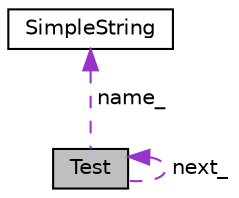 digraph "Test"
{
  edge [fontname="Helvetica",fontsize="10",labelfontname="Helvetica",labelfontsize="10"];
  node [fontname="Helvetica",fontsize="10",shape=record];
  Node1 [label="Test",height=0.2,width=0.4,color="black", fillcolor="grey75", style="filled", fontcolor="black"];
  Node1 -> Node1 [dir="back",color="darkorchid3",fontsize="10",style="dashed",label=" next_" ];
  Node2 -> Node1 [dir="back",color="darkorchid3",fontsize="10",style="dashed",label=" name_" ];
  Node2 [label="SimpleString",height=0.2,width=0.4,color="black", fillcolor="white", style="filled",URL="$classSimpleString.html"];
}
